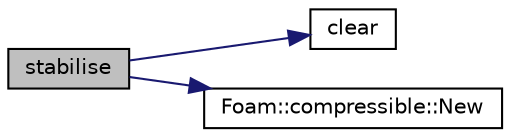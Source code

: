 digraph "stabilise"
{
  bgcolor="transparent";
  edge [fontname="Helvetica",fontsize="10",labelfontname="Helvetica",labelfontsize="10"];
  node [fontname="Helvetica",fontsize="10",shape=record];
  rankdir="LR";
  Node1 [label="stabilise",height=0.2,width=0.4,color="black", fillcolor="grey75", style="filled", fontcolor="black"];
  Node1 -> Node2 [color="midnightblue",fontsize="10",style="solid",fontname="Helvetica"];
  Node2 [label="clear",height=0.2,width=0.4,color="black",URL="$a03125.html#a3a533f9231a5668b9d8f301a79d57b73"];
  Node1 -> Node3 [color="midnightblue",fontsize="10",style="solid",fontname="Helvetica"];
  Node3 [label="Foam::compressible::New",height=0.2,width=0.4,color="black",URL="$a10749.html#ac8bda880d4c66ce83b8278cc6db08df1"];
}
